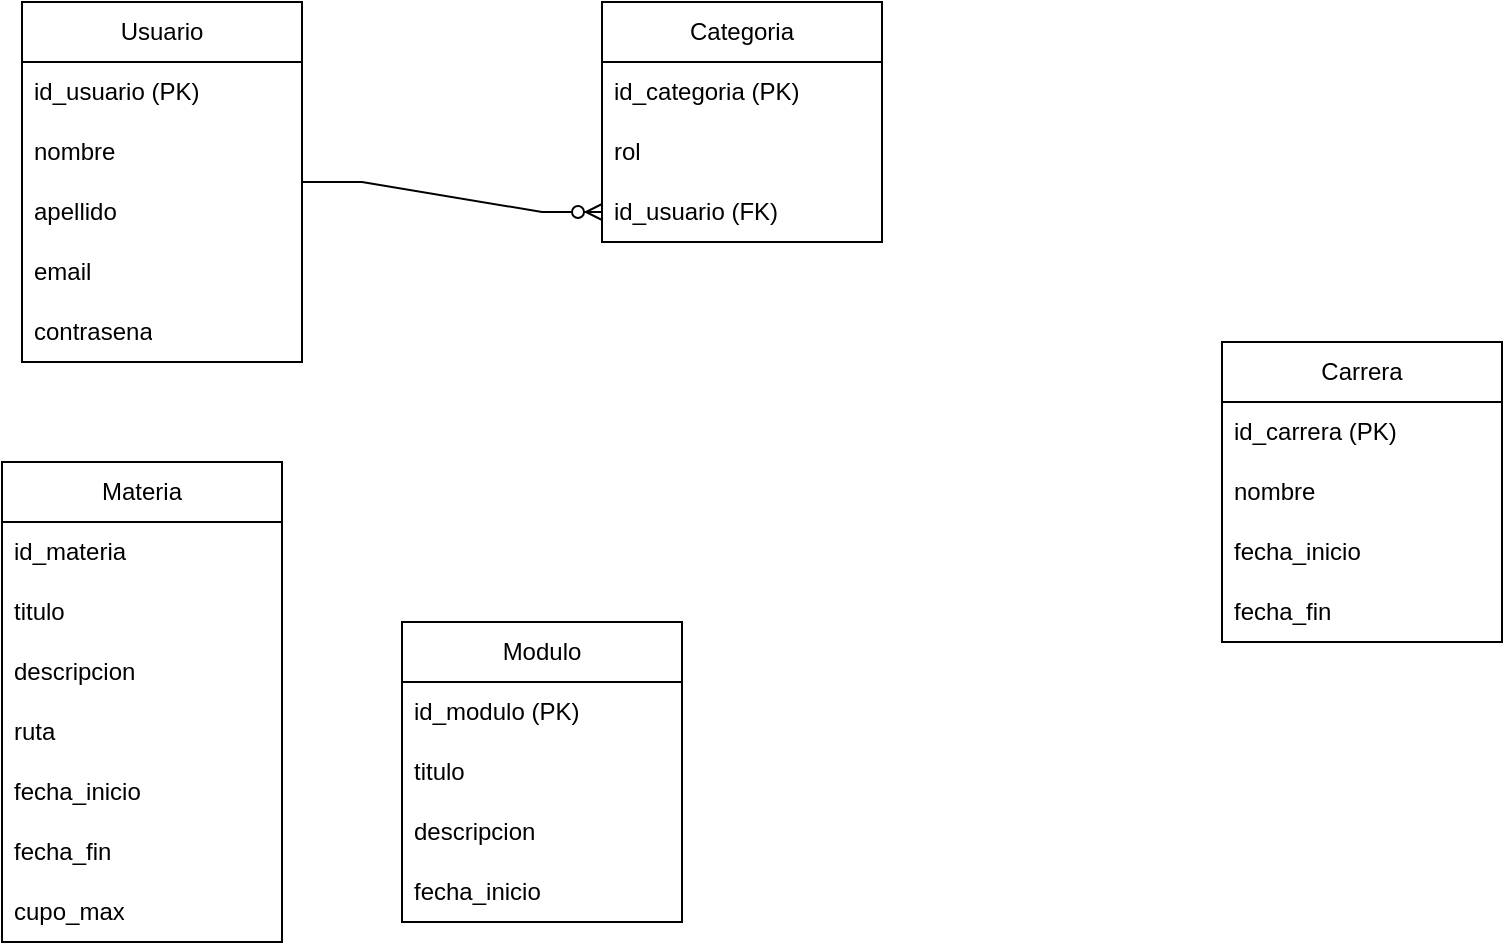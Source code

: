 <mxfile version="21.6.6" type="github">
  <diagram id="R2lEEEUBdFMjLlhIrx00" name="Page-1">
    <mxGraphModel dx="880" dy="446" grid="1" gridSize="10" guides="1" tooltips="1" connect="1" arrows="1" fold="1" page="1" pageScale="1" pageWidth="850" pageHeight="1100" math="0" shadow="0" extFonts="Permanent Marker^https://fonts.googleapis.com/css?family=Permanent+Marker">
      <root>
        <mxCell id="0" />
        <mxCell id="1" parent="0" />
        <mxCell id="YY7n0iItD9-9JzHol6P3-2" value="Usuario" style="swimlane;fontStyle=0;childLayout=stackLayout;horizontal=1;startSize=30;horizontalStack=0;resizeParent=1;resizeParentMax=0;resizeLast=0;collapsible=1;marginBottom=0;whiteSpace=wrap;html=1;" vertex="1" parent="1">
          <mxGeometry x="30" y="30" width="140" height="180" as="geometry" />
        </mxCell>
        <mxCell id="YY7n0iItD9-9JzHol6P3-3" value="id_usuario (PK)" style="text;strokeColor=none;fillColor=none;align=left;verticalAlign=middle;spacingLeft=4;spacingRight=4;overflow=hidden;points=[[0,0.5],[1,0.5]];portConstraint=eastwest;rotatable=0;whiteSpace=wrap;html=1;" vertex="1" parent="YY7n0iItD9-9JzHol6P3-2">
          <mxGeometry y="30" width="140" height="30" as="geometry" />
        </mxCell>
        <mxCell id="YY7n0iItD9-9JzHol6P3-4" value="nombre" style="text;strokeColor=none;fillColor=none;align=left;verticalAlign=middle;spacingLeft=4;spacingRight=4;overflow=hidden;points=[[0,0.5],[1,0.5]];portConstraint=eastwest;rotatable=0;whiteSpace=wrap;html=1;" vertex="1" parent="YY7n0iItD9-9JzHol6P3-2">
          <mxGeometry y="60" width="140" height="30" as="geometry" />
        </mxCell>
        <mxCell id="YY7n0iItD9-9JzHol6P3-5" value="apellido" style="text;strokeColor=none;fillColor=none;align=left;verticalAlign=middle;spacingLeft=4;spacingRight=4;overflow=hidden;points=[[0,0.5],[1,0.5]];portConstraint=eastwest;rotatable=0;whiteSpace=wrap;html=1;" vertex="1" parent="YY7n0iItD9-9JzHol6P3-2">
          <mxGeometry y="90" width="140" height="30" as="geometry" />
        </mxCell>
        <mxCell id="YY7n0iItD9-9JzHol6P3-6" value="email" style="text;strokeColor=none;fillColor=none;align=left;verticalAlign=middle;spacingLeft=4;spacingRight=4;overflow=hidden;points=[[0,0.5],[1,0.5]];portConstraint=eastwest;rotatable=0;whiteSpace=wrap;html=1;" vertex="1" parent="YY7n0iItD9-9JzHol6P3-2">
          <mxGeometry y="120" width="140" height="30" as="geometry" />
        </mxCell>
        <mxCell id="YY7n0iItD9-9JzHol6P3-7" value="contrasena" style="text;strokeColor=none;fillColor=none;align=left;verticalAlign=middle;spacingLeft=4;spacingRight=4;overflow=hidden;points=[[0,0.5],[1,0.5]];portConstraint=eastwest;rotatable=0;whiteSpace=wrap;html=1;" vertex="1" parent="YY7n0iItD9-9JzHol6P3-2">
          <mxGeometry y="150" width="140" height="30" as="geometry" />
        </mxCell>
        <mxCell id="YY7n0iItD9-9JzHol6P3-11" value="Categoria" style="swimlane;fontStyle=0;childLayout=stackLayout;horizontal=1;startSize=30;horizontalStack=0;resizeParent=1;resizeParentMax=0;resizeLast=0;collapsible=1;marginBottom=0;whiteSpace=wrap;html=1;" vertex="1" parent="1">
          <mxGeometry x="320" y="30" width="140" height="120" as="geometry" />
        </mxCell>
        <mxCell id="YY7n0iItD9-9JzHol6P3-12" value="id_categoria (PK)" style="text;strokeColor=none;fillColor=none;align=left;verticalAlign=middle;spacingLeft=4;spacingRight=4;overflow=hidden;points=[[0,0.5],[1,0.5]];portConstraint=eastwest;rotatable=0;whiteSpace=wrap;html=1;" vertex="1" parent="YY7n0iItD9-9JzHol6P3-11">
          <mxGeometry y="30" width="140" height="30" as="geometry" />
        </mxCell>
        <mxCell id="YY7n0iItD9-9JzHol6P3-13" value="rol" style="text;strokeColor=none;fillColor=none;align=left;verticalAlign=middle;spacingLeft=4;spacingRight=4;overflow=hidden;points=[[0,0.5],[1,0.5]];portConstraint=eastwest;rotatable=0;whiteSpace=wrap;html=1;" vertex="1" parent="YY7n0iItD9-9JzHol6P3-11">
          <mxGeometry y="60" width="140" height="30" as="geometry" />
        </mxCell>
        <mxCell id="YY7n0iItD9-9JzHol6P3-34" value="id_usuario (FK)" style="text;strokeColor=none;fillColor=none;align=left;verticalAlign=middle;spacingLeft=4;spacingRight=4;overflow=hidden;points=[[0,0.5],[1,0.5]];portConstraint=eastwest;rotatable=0;whiteSpace=wrap;html=1;" vertex="1" parent="YY7n0iItD9-9JzHol6P3-11">
          <mxGeometry y="90" width="140" height="30" as="geometry" />
        </mxCell>
        <mxCell id="YY7n0iItD9-9JzHol6P3-15" value="Carrera" style="swimlane;fontStyle=0;childLayout=stackLayout;horizontal=1;startSize=30;horizontalStack=0;resizeParent=1;resizeParentMax=0;resizeLast=0;collapsible=1;marginBottom=0;whiteSpace=wrap;html=1;" vertex="1" parent="1">
          <mxGeometry x="630" y="200" width="140" height="150" as="geometry" />
        </mxCell>
        <mxCell id="YY7n0iItD9-9JzHol6P3-16" value="id_carrera (PK)" style="text;strokeColor=none;fillColor=none;align=left;verticalAlign=middle;spacingLeft=4;spacingRight=4;overflow=hidden;points=[[0,0.5],[1,0.5]];portConstraint=eastwest;rotatable=0;whiteSpace=wrap;html=1;" vertex="1" parent="YY7n0iItD9-9JzHol6P3-15">
          <mxGeometry y="30" width="140" height="30" as="geometry" />
        </mxCell>
        <mxCell id="YY7n0iItD9-9JzHol6P3-17" value="nombre" style="text;strokeColor=none;fillColor=none;align=left;verticalAlign=middle;spacingLeft=4;spacingRight=4;overflow=hidden;points=[[0,0.5],[1,0.5]];portConstraint=eastwest;rotatable=0;whiteSpace=wrap;html=1;" vertex="1" parent="YY7n0iItD9-9JzHol6P3-15">
          <mxGeometry y="60" width="140" height="30" as="geometry" />
        </mxCell>
        <mxCell id="YY7n0iItD9-9JzHol6P3-18" value="fecha_inicio" style="text;strokeColor=none;fillColor=none;align=left;verticalAlign=middle;spacingLeft=4;spacingRight=4;overflow=hidden;points=[[0,0.5],[1,0.5]];portConstraint=eastwest;rotatable=0;whiteSpace=wrap;html=1;" vertex="1" parent="YY7n0iItD9-9JzHol6P3-15">
          <mxGeometry y="90" width="140" height="30" as="geometry" />
        </mxCell>
        <mxCell id="YY7n0iItD9-9JzHol6P3-19" value="fecha_fin" style="text;strokeColor=none;fillColor=none;align=left;verticalAlign=middle;spacingLeft=4;spacingRight=4;overflow=hidden;points=[[0,0.5],[1,0.5]];portConstraint=eastwest;rotatable=0;whiteSpace=wrap;html=1;" vertex="1" parent="YY7n0iItD9-9JzHol6P3-15">
          <mxGeometry y="120" width="140" height="30" as="geometry" />
        </mxCell>
        <mxCell id="YY7n0iItD9-9JzHol6P3-20" value="Materia" style="swimlane;fontStyle=0;childLayout=stackLayout;horizontal=1;startSize=30;horizontalStack=0;resizeParent=1;resizeParentMax=0;resizeLast=0;collapsible=1;marginBottom=0;whiteSpace=wrap;html=1;" vertex="1" parent="1">
          <mxGeometry x="20" y="260" width="140" height="240" as="geometry" />
        </mxCell>
        <mxCell id="YY7n0iItD9-9JzHol6P3-21" value="id_materia" style="text;strokeColor=none;fillColor=none;align=left;verticalAlign=middle;spacingLeft=4;spacingRight=4;overflow=hidden;points=[[0,0.5],[1,0.5]];portConstraint=eastwest;rotatable=0;whiteSpace=wrap;html=1;" vertex="1" parent="YY7n0iItD9-9JzHol6P3-20">
          <mxGeometry y="30" width="140" height="30" as="geometry" />
        </mxCell>
        <mxCell id="YY7n0iItD9-9JzHol6P3-22" value="titulo" style="text;strokeColor=none;fillColor=none;align=left;verticalAlign=middle;spacingLeft=4;spacingRight=4;overflow=hidden;points=[[0,0.5],[1,0.5]];portConstraint=eastwest;rotatable=0;whiteSpace=wrap;html=1;" vertex="1" parent="YY7n0iItD9-9JzHol6P3-20">
          <mxGeometry y="60" width="140" height="30" as="geometry" />
        </mxCell>
        <mxCell id="YY7n0iItD9-9JzHol6P3-23" value="descripcion" style="text;strokeColor=none;fillColor=none;align=left;verticalAlign=middle;spacingLeft=4;spacingRight=4;overflow=hidden;points=[[0,0.5],[1,0.5]];portConstraint=eastwest;rotatable=0;whiteSpace=wrap;html=1;" vertex="1" parent="YY7n0iItD9-9JzHol6P3-20">
          <mxGeometry y="90" width="140" height="30" as="geometry" />
        </mxCell>
        <mxCell id="YY7n0iItD9-9JzHol6P3-24" value="ruta" style="text;strokeColor=none;fillColor=none;align=left;verticalAlign=middle;spacingLeft=4;spacingRight=4;overflow=hidden;points=[[0,0.5],[1,0.5]];portConstraint=eastwest;rotatable=0;whiteSpace=wrap;html=1;" vertex="1" parent="YY7n0iItD9-9JzHol6P3-20">
          <mxGeometry y="120" width="140" height="30" as="geometry" />
        </mxCell>
        <mxCell id="YY7n0iItD9-9JzHol6P3-25" value="fecha_inicio" style="text;strokeColor=none;fillColor=none;align=left;verticalAlign=middle;spacingLeft=4;spacingRight=4;overflow=hidden;points=[[0,0.5],[1,0.5]];portConstraint=eastwest;rotatable=0;whiteSpace=wrap;html=1;" vertex="1" parent="YY7n0iItD9-9JzHol6P3-20">
          <mxGeometry y="150" width="140" height="30" as="geometry" />
        </mxCell>
        <mxCell id="YY7n0iItD9-9JzHol6P3-26" value="fecha_fin" style="text;strokeColor=none;fillColor=none;align=left;verticalAlign=middle;spacingLeft=4;spacingRight=4;overflow=hidden;points=[[0,0.5],[1,0.5]];portConstraint=eastwest;rotatable=0;whiteSpace=wrap;html=1;" vertex="1" parent="YY7n0iItD9-9JzHol6P3-20">
          <mxGeometry y="180" width="140" height="30" as="geometry" />
        </mxCell>
        <mxCell id="YY7n0iItD9-9JzHol6P3-27" value="cupo_max" style="text;strokeColor=none;fillColor=none;align=left;verticalAlign=middle;spacingLeft=4;spacingRight=4;overflow=hidden;points=[[0,0.5],[1,0.5]];portConstraint=eastwest;rotatable=0;whiteSpace=wrap;html=1;" vertex="1" parent="YY7n0iItD9-9JzHol6P3-20">
          <mxGeometry y="210" width="140" height="30" as="geometry" />
        </mxCell>
        <mxCell id="YY7n0iItD9-9JzHol6P3-28" value="Modulo" style="swimlane;fontStyle=0;childLayout=stackLayout;horizontal=1;startSize=30;horizontalStack=0;resizeParent=1;resizeParentMax=0;resizeLast=0;collapsible=1;marginBottom=0;whiteSpace=wrap;html=1;" vertex="1" parent="1">
          <mxGeometry x="220" y="340" width="140" height="150" as="geometry" />
        </mxCell>
        <mxCell id="YY7n0iItD9-9JzHol6P3-29" value="id_modulo (PK)" style="text;strokeColor=none;fillColor=none;align=left;verticalAlign=middle;spacingLeft=4;spacingRight=4;overflow=hidden;points=[[0,0.5],[1,0.5]];portConstraint=eastwest;rotatable=0;whiteSpace=wrap;html=1;" vertex="1" parent="YY7n0iItD9-9JzHol6P3-28">
          <mxGeometry y="30" width="140" height="30" as="geometry" />
        </mxCell>
        <mxCell id="YY7n0iItD9-9JzHol6P3-30" value="titulo" style="text;strokeColor=none;fillColor=none;align=left;verticalAlign=middle;spacingLeft=4;spacingRight=4;overflow=hidden;points=[[0,0.5],[1,0.5]];portConstraint=eastwest;rotatable=0;whiteSpace=wrap;html=1;" vertex="1" parent="YY7n0iItD9-9JzHol6P3-28">
          <mxGeometry y="60" width="140" height="30" as="geometry" />
        </mxCell>
        <mxCell id="YY7n0iItD9-9JzHol6P3-31" value="descripcion" style="text;strokeColor=none;fillColor=none;align=left;verticalAlign=middle;spacingLeft=4;spacingRight=4;overflow=hidden;points=[[0,0.5],[1,0.5]];portConstraint=eastwest;rotatable=0;whiteSpace=wrap;html=1;" vertex="1" parent="YY7n0iItD9-9JzHol6P3-28">
          <mxGeometry y="90" width="140" height="30" as="geometry" />
        </mxCell>
        <mxCell id="YY7n0iItD9-9JzHol6P3-32" value="fecha_inicio" style="text;strokeColor=none;fillColor=none;align=left;verticalAlign=middle;spacingLeft=4;spacingRight=4;overflow=hidden;points=[[0,0.5],[1,0.5]];portConstraint=eastwest;rotatable=0;whiteSpace=wrap;html=1;" vertex="1" parent="YY7n0iItD9-9JzHol6P3-28">
          <mxGeometry y="120" width="140" height="30" as="geometry" />
        </mxCell>
        <mxCell id="YY7n0iItD9-9JzHol6P3-35" value="" style="edgeStyle=entityRelationEdgeStyle;fontSize=12;html=1;endArrow=ERzeroToMany;endFill=1;rounded=0;" edge="1" parent="1" source="YY7n0iItD9-9JzHol6P3-2" target="YY7n0iItD9-9JzHol6P3-34">
          <mxGeometry width="100" height="100" relative="1" as="geometry">
            <mxPoint x="370" y="300" as="sourcePoint" />
            <mxPoint x="470" y="200" as="targetPoint" />
          </mxGeometry>
        </mxCell>
      </root>
    </mxGraphModel>
  </diagram>
</mxfile>
